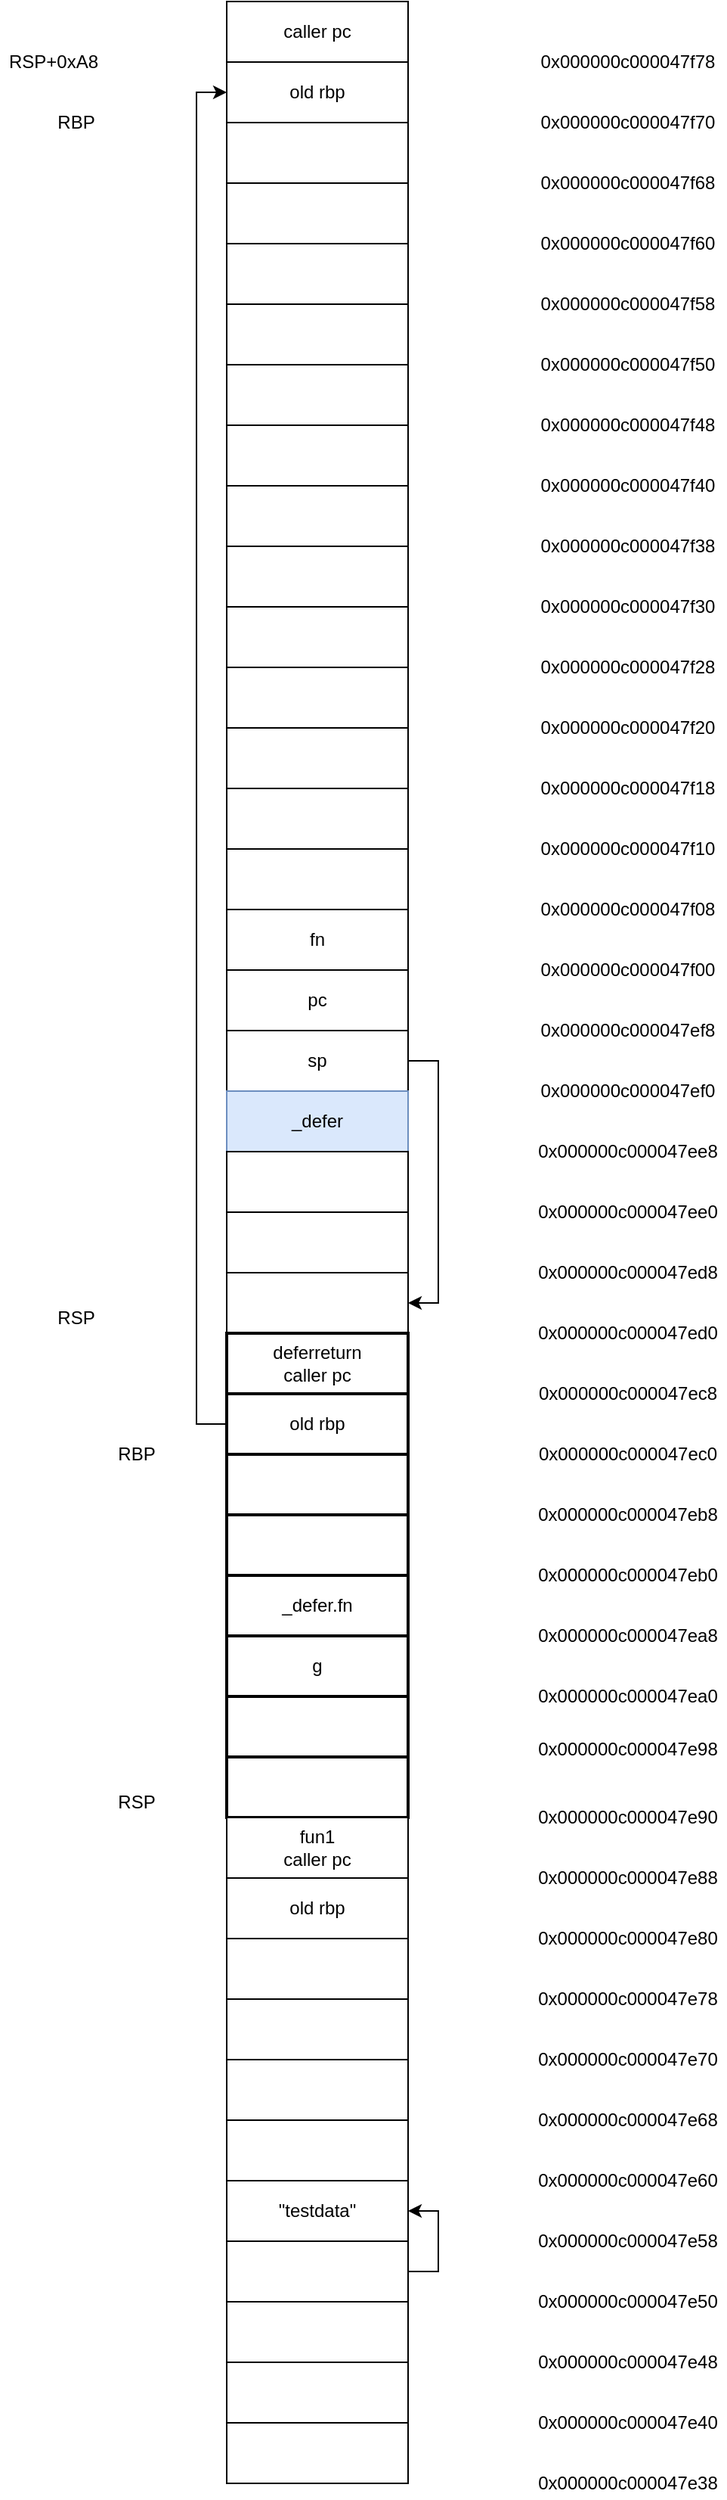 <mxfile version="16.6.4" type="github">
  <diagram name="Page-1" id="c7488fd3-1785-93aa-aadb-54a6760d102a">
    <mxGraphModel dx="2522" dy="704" grid="1" gridSize="10" guides="1" tooltips="1" connect="1" arrows="1" fold="1" page="1" pageScale="1" pageWidth="1100" pageHeight="850" background="none" math="0" shadow="0">
      <root>
        <mxCell id="0" />
        <mxCell id="1" parent="0" />
        <mxCell id="_agv1lfEYgulr-Ovr4a9-1" value="caller pc" style="rounded=0;whiteSpace=wrap;html=1;" vertex="1" parent="1">
          <mxGeometry x="120" y="120" width="120" height="40" as="geometry" />
        </mxCell>
        <mxCell id="_agv1lfEYgulr-Ovr4a9-2" value="0x000000c000047f78" style="text;html=1;align=center;verticalAlign=middle;resizable=0;points=[];autosize=1;strokeColor=none;fillColor=none;" vertex="1" parent="1">
          <mxGeometry x="320" y="150" width="130" height="20" as="geometry" />
        </mxCell>
        <mxCell id="_agv1lfEYgulr-Ovr4a9-3" value="old rbp" style="rounded=0;whiteSpace=wrap;html=1;" vertex="1" parent="1">
          <mxGeometry x="120" y="160" width="120" height="40" as="geometry" />
        </mxCell>
        <mxCell id="_agv1lfEYgulr-Ovr4a9-4" value="0x000000c000047f70" style="text;html=1;align=center;verticalAlign=middle;resizable=0;points=[];autosize=1;strokeColor=none;fillColor=none;" vertex="1" parent="1">
          <mxGeometry x="320" y="190" width="130" height="20" as="geometry" />
        </mxCell>
        <mxCell id="_agv1lfEYgulr-Ovr4a9-5" value="" style="rounded=0;whiteSpace=wrap;html=1;" vertex="1" parent="1">
          <mxGeometry x="120" y="200" width="120" height="40" as="geometry" />
        </mxCell>
        <mxCell id="_agv1lfEYgulr-Ovr4a9-6" value="0x000000c000047f68" style="text;html=1;align=center;verticalAlign=middle;resizable=0;points=[];autosize=1;strokeColor=none;fillColor=none;" vertex="1" parent="1">
          <mxGeometry x="320" y="230" width="130" height="20" as="geometry" />
        </mxCell>
        <mxCell id="_agv1lfEYgulr-Ovr4a9-7" value="" style="rounded=0;whiteSpace=wrap;html=1;" vertex="1" parent="1">
          <mxGeometry x="120" y="240" width="120" height="40" as="geometry" />
        </mxCell>
        <mxCell id="_agv1lfEYgulr-Ovr4a9-8" value="0x000000c000047f60" style="text;html=1;align=center;verticalAlign=middle;resizable=0;points=[];autosize=1;strokeColor=none;fillColor=none;" vertex="1" parent="1">
          <mxGeometry x="320" y="270" width="130" height="20" as="geometry" />
        </mxCell>
        <mxCell id="_agv1lfEYgulr-Ovr4a9-9" value="" style="rounded=0;whiteSpace=wrap;html=1;" vertex="1" parent="1">
          <mxGeometry x="120" y="280" width="120" height="40" as="geometry" />
        </mxCell>
        <mxCell id="_agv1lfEYgulr-Ovr4a9-10" value="0x000000c000047f58" style="text;html=1;align=center;verticalAlign=middle;resizable=0;points=[];autosize=1;strokeColor=none;fillColor=none;" vertex="1" parent="1">
          <mxGeometry x="320" y="310" width="130" height="20" as="geometry" />
        </mxCell>
        <mxCell id="_agv1lfEYgulr-Ovr4a9-11" value="" style="rounded=0;whiteSpace=wrap;html=1;" vertex="1" parent="1">
          <mxGeometry x="120" y="320" width="120" height="40" as="geometry" />
        </mxCell>
        <mxCell id="_agv1lfEYgulr-Ovr4a9-12" value="0x000000c000047f50" style="text;html=1;align=center;verticalAlign=middle;resizable=0;points=[];autosize=1;strokeColor=none;fillColor=none;" vertex="1" parent="1">
          <mxGeometry x="320" y="350" width="130" height="20" as="geometry" />
        </mxCell>
        <mxCell id="_agv1lfEYgulr-Ovr4a9-13" value="" style="rounded=0;whiteSpace=wrap;html=1;" vertex="1" parent="1">
          <mxGeometry x="120" y="360" width="120" height="40" as="geometry" />
        </mxCell>
        <mxCell id="_agv1lfEYgulr-Ovr4a9-14" value="0x000000c000047f48" style="text;html=1;align=center;verticalAlign=middle;resizable=0;points=[];autosize=1;strokeColor=none;fillColor=none;" vertex="1" parent="1">
          <mxGeometry x="320" y="390" width="130" height="20" as="geometry" />
        </mxCell>
        <mxCell id="_agv1lfEYgulr-Ovr4a9-15" value="" style="rounded=0;whiteSpace=wrap;html=1;" vertex="1" parent="1">
          <mxGeometry x="120" y="400" width="120" height="40" as="geometry" />
        </mxCell>
        <mxCell id="_agv1lfEYgulr-Ovr4a9-16" value="0x000000c000047f40" style="text;html=1;align=center;verticalAlign=middle;resizable=0;points=[];autosize=1;strokeColor=none;fillColor=none;" vertex="1" parent="1">
          <mxGeometry x="320" y="430" width="130" height="20" as="geometry" />
        </mxCell>
        <mxCell id="_agv1lfEYgulr-Ovr4a9-17" value="" style="rounded=0;whiteSpace=wrap;html=1;" vertex="1" parent="1">
          <mxGeometry x="120" y="440" width="120" height="40" as="geometry" />
        </mxCell>
        <mxCell id="_agv1lfEYgulr-Ovr4a9-18" value="0x000000c000047f38" style="text;html=1;align=center;verticalAlign=middle;resizable=0;points=[];autosize=1;strokeColor=none;fillColor=none;" vertex="1" parent="1">
          <mxGeometry x="320" y="470" width="130" height="20" as="geometry" />
        </mxCell>
        <mxCell id="_agv1lfEYgulr-Ovr4a9-19" value="" style="rounded=0;whiteSpace=wrap;html=1;" vertex="1" parent="1">
          <mxGeometry x="120" y="480" width="120" height="40" as="geometry" />
        </mxCell>
        <mxCell id="_agv1lfEYgulr-Ovr4a9-20" value="0x000000c000047f30" style="text;html=1;align=center;verticalAlign=middle;resizable=0;points=[];autosize=1;strokeColor=none;fillColor=none;" vertex="1" parent="1">
          <mxGeometry x="320" y="510" width="130" height="20" as="geometry" />
        </mxCell>
        <mxCell id="_agv1lfEYgulr-Ovr4a9-21" value="" style="rounded=0;whiteSpace=wrap;html=1;" vertex="1" parent="1">
          <mxGeometry x="120" y="520" width="120" height="40" as="geometry" />
        </mxCell>
        <mxCell id="_agv1lfEYgulr-Ovr4a9-22" value="0x000000c000047f28" style="text;html=1;align=center;verticalAlign=middle;resizable=0;points=[];autosize=1;strokeColor=none;fillColor=none;" vertex="1" parent="1">
          <mxGeometry x="320" y="550" width="130" height="20" as="geometry" />
        </mxCell>
        <mxCell id="_agv1lfEYgulr-Ovr4a9-23" value="" style="rounded=0;whiteSpace=wrap;html=1;" vertex="1" parent="1">
          <mxGeometry x="120" y="560" width="120" height="40" as="geometry" />
        </mxCell>
        <mxCell id="_agv1lfEYgulr-Ovr4a9-24" value="0x000000c000047f20" style="text;html=1;align=center;verticalAlign=middle;resizable=0;points=[];autosize=1;strokeColor=none;fillColor=none;" vertex="1" parent="1">
          <mxGeometry x="320" y="590" width="130" height="20" as="geometry" />
        </mxCell>
        <mxCell id="_agv1lfEYgulr-Ovr4a9-25" value="" style="rounded=0;whiteSpace=wrap;html=1;" vertex="1" parent="1">
          <mxGeometry x="120" y="600" width="120" height="40" as="geometry" />
        </mxCell>
        <mxCell id="_agv1lfEYgulr-Ovr4a9-26" value="0x000000c000047f18" style="text;html=1;align=center;verticalAlign=middle;resizable=0;points=[];autosize=1;strokeColor=none;fillColor=none;" vertex="1" parent="1">
          <mxGeometry x="320" y="630" width="130" height="20" as="geometry" />
        </mxCell>
        <mxCell id="_agv1lfEYgulr-Ovr4a9-27" value="" style="rounded=0;whiteSpace=wrap;html=1;" vertex="1" parent="1">
          <mxGeometry x="120" y="640" width="120" height="40" as="geometry" />
        </mxCell>
        <mxCell id="_agv1lfEYgulr-Ovr4a9-28" value="0x000000c000047f10" style="text;html=1;align=center;verticalAlign=middle;resizable=0;points=[];autosize=1;strokeColor=none;fillColor=none;" vertex="1" parent="1">
          <mxGeometry x="320" y="670" width="130" height="20" as="geometry" />
        </mxCell>
        <mxCell id="_agv1lfEYgulr-Ovr4a9-29" value="" style="rounded=0;whiteSpace=wrap;html=1;" vertex="1" parent="1">
          <mxGeometry x="120" y="680" width="120" height="40" as="geometry" />
        </mxCell>
        <mxCell id="_agv1lfEYgulr-Ovr4a9-30" value="0x000000c000047f08" style="text;html=1;align=center;verticalAlign=middle;resizable=0;points=[];autosize=1;strokeColor=none;fillColor=none;" vertex="1" parent="1">
          <mxGeometry x="320" y="710" width="130" height="20" as="geometry" />
        </mxCell>
        <mxCell id="_agv1lfEYgulr-Ovr4a9-31" value="fn" style="rounded=0;whiteSpace=wrap;html=1;" vertex="1" parent="1">
          <mxGeometry x="120" y="720" width="120" height="40" as="geometry" />
        </mxCell>
        <mxCell id="_agv1lfEYgulr-Ovr4a9-32" value="0x000000c000047f00" style="text;html=1;align=center;verticalAlign=middle;resizable=0;points=[];autosize=1;strokeColor=none;fillColor=none;" vertex="1" parent="1">
          <mxGeometry x="320" y="750" width="130" height="20" as="geometry" />
        </mxCell>
        <mxCell id="_agv1lfEYgulr-Ovr4a9-33" value="pc" style="rounded=0;whiteSpace=wrap;html=1;" vertex="1" parent="1">
          <mxGeometry x="120" y="760" width="120" height="40" as="geometry" />
        </mxCell>
        <mxCell id="_agv1lfEYgulr-Ovr4a9-34" value="0x000000c000047ef8" style="text;html=1;align=center;verticalAlign=middle;resizable=0;points=[];autosize=1;strokeColor=none;fillColor=none;" vertex="1" parent="1">
          <mxGeometry x="320" y="790" width="130" height="20" as="geometry" />
        </mxCell>
        <mxCell id="_agv1lfEYgulr-Ovr4a9-79" style="edgeStyle=orthogonalEdgeStyle;rounded=0;orthogonalLoop=1;jettySize=auto;html=1;exitX=1;exitY=0.5;exitDx=0;exitDy=0;entryX=1;entryY=0.5;entryDx=0;entryDy=0;" edge="1" parent="1" source="_agv1lfEYgulr-Ovr4a9-35" target="_agv1lfEYgulr-Ovr4a9-43">
          <mxGeometry relative="1" as="geometry" />
        </mxCell>
        <mxCell id="_agv1lfEYgulr-Ovr4a9-35" value="sp" style="rounded=0;whiteSpace=wrap;html=1;" vertex="1" parent="1">
          <mxGeometry x="120" y="800" width="120" height="40" as="geometry" />
        </mxCell>
        <mxCell id="_agv1lfEYgulr-Ovr4a9-36" value="0x000000c000047ef0" style="text;html=1;align=center;verticalAlign=middle;resizable=0;points=[];autosize=1;strokeColor=none;fillColor=none;" vertex="1" parent="1">
          <mxGeometry x="320" y="830" width="130" height="20" as="geometry" />
        </mxCell>
        <mxCell id="_agv1lfEYgulr-Ovr4a9-37" value="_defer" style="rounded=0;whiteSpace=wrap;html=1;fillColor=#dae8fc;strokeColor=#6c8ebf;" vertex="1" parent="1">
          <mxGeometry x="120" y="840" width="120" height="40" as="geometry" />
        </mxCell>
        <mxCell id="_agv1lfEYgulr-Ovr4a9-38" value="0x000000c000047ee8" style="text;html=1;align=center;verticalAlign=middle;resizable=0;points=[];autosize=1;strokeColor=none;fillColor=none;" vertex="1" parent="1">
          <mxGeometry x="320" y="870" width="130" height="20" as="geometry" />
        </mxCell>
        <mxCell id="_agv1lfEYgulr-Ovr4a9-39" value="" style="rounded=0;whiteSpace=wrap;html=1;" vertex="1" parent="1">
          <mxGeometry x="120" y="880" width="120" height="40" as="geometry" />
        </mxCell>
        <mxCell id="_agv1lfEYgulr-Ovr4a9-40" value="0x000000c000047ee0" style="text;html=1;align=center;verticalAlign=middle;resizable=0;points=[];autosize=1;strokeColor=none;fillColor=none;" vertex="1" parent="1">
          <mxGeometry x="320" y="910" width="130" height="20" as="geometry" />
        </mxCell>
        <mxCell id="_agv1lfEYgulr-Ovr4a9-41" value="" style="rounded=0;whiteSpace=wrap;html=1;" vertex="1" parent="1">
          <mxGeometry x="120" y="920" width="120" height="40" as="geometry" />
        </mxCell>
        <mxCell id="_agv1lfEYgulr-Ovr4a9-42" value="0x000000c000047ed8" style="text;html=1;align=center;verticalAlign=middle;resizable=0;points=[];autosize=1;strokeColor=none;fillColor=none;" vertex="1" parent="1">
          <mxGeometry x="320" y="950" width="130" height="20" as="geometry" />
        </mxCell>
        <mxCell id="_agv1lfEYgulr-Ovr4a9-43" value="" style="rounded=0;whiteSpace=wrap;html=1;" vertex="1" parent="1">
          <mxGeometry x="120" y="960" width="120" height="40" as="geometry" />
        </mxCell>
        <mxCell id="_agv1lfEYgulr-Ovr4a9-44" value="0x000000c000047ed0" style="text;html=1;align=center;verticalAlign=middle;resizable=0;points=[];autosize=1;strokeColor=none;fillColor=none;" vertex="1" parent="1">
          <mxGeometry x="320" y="990" width="130" height="20" as="geometry" />
        </mxCell>
        <mxCell id="_agv1lfEYgulr-Ovr4a9-49" value="&lt;span&gt;RSP+0xA8&lt;/span&gt;" style="text;html=1;align=center;verticalAlign=middle;resizable=0;points=[];autosize=1;strokeColor=none;fillColor=none;" vertex="1" parent="1">
          <mxGeometry x="-30" y="150" width="70" height="20" as="geometry" />
        </mxCell>
        <mxCell id="_agv1lfEYgulr-Ovr4a9-50" value="&lt;span&gt;RSP&lt;/span&gt;" style="text;html=1;align=center;verticalAlign=middle;resizable=0;points=[];autosize=1;strokeColor=none;fillColor=none;" vertex="1" parent="1">
          <mxGeometry y="980" width="40" height="20" as="geometry" />
        </mxCell>
        <mxCell id="_agv1lfEYgulr-Ovr4a9-51" value="RBP" style="text;html=1;align=center;verticalAlign=middle;resizable=0;points=[];autosize=1;strokeColor=none;fillColor=none;" vertex="1" parent="1">
          <mxGeometry y="190" width="40" height="20" as="geometry" />
        </mxCell>
        <mxCell id="_agv1lfEYgulr-Ovr4a9-52" value="deferreturn&lt;br&gt;caller pc" style="rounded=0;whiteSpace=wrap;html=1;strokeColor=default;strokeWidth=2;" vertex="1" parent="1">
          <mxGeometry x="120" y="1000" width="120" height="40" as="geometry" />
        </mxCell>
        <mxCell id="_agv1lfEYgulr-Ovr4a9-53" value="0x000000c000047ec8" style="text;html=1;align=center;verticalAlign=middle;resizable=0;points=[];autosize=1;strokeColor=none;fillColor=none;" vertex="1" parent="1">
          <mxGeometry x="320" y="1030" width="130" height="20" as="geometry" />
        </mxCell>
        <mxCell id="_agv1lfEYgulr-Ovr4a9-54" value="old rbp" style="rounded=0;whiteSpace=wrap;html=1;strokeColor=default;strokeWidth=2;" vertex="1" parent="1">
          <mxGeometry x="120" y="1040" width="120" height="40" as="geometry" />
        </mxCell>
        <mxCell id="_agv1lfEYgulr-Ovr4a9-55" value="" style="rounded=0;whiteSpace=wrap;html=1;strokeColor=default;strokeWidth=2;" vertex="1" parent="1">
          <mxGeometry x="120" y="1080" width="120" height="40" as="geometry" />
        </mxCell>
        <mxCell id="_agv1lfEYgulr-Ovr4a9-56" value="" style="rounded=0;whiteSpace=wrap;html=1;strokeColor=default;strokeWidth=2;" vertex="1" parent="1">
          <mxGeometry x="120" y="1120" width="120" height="40" as="geometry" />
        </mxCell>
        <mxCell id="_agv1lfEYgulr-Ovr4a9-57" value="0x000000c000047eb0" style="text;html=1;align=center;verticalAlign=middle;resizable=0;points=[];autosize=1;strokeColor=none;fillColor=none;" vertex="1" parent="1">
          <mxGeometry x="320" y="1150" width="130" height="20" as="geometry" />
        </mxCell>
        <mxCell id="_agv1lfEYgulr-Ovr4a9-58" value="0x000000c000047eb8" style="text;html=1;align=center;verticalAlign=middle;resizable=0;points=[];autosize=1;strokeColor=none;fillColor=none;" vertex="1" parent="1">
          <mxGeometry x="320" y="1110" width="130" height="20" as="geometry" />
        </mxCell>
        <mxCell id="_agv1lfEYgulr-Ovr4a9-59" value="0x000000c000047ec0" style="text;html=1;align=center;verticalAlign=middle;resizable=0;points=[];autosize=1;strokeColor=none;fillColor=none;" vertex="1" parent="1">
          <mxGeometry x="320" y="1070" width="130" height="20" as="geometry" />
        </mxCell>
        <mxCell id="_agv1lfEYgulr-Ovr4a9-60" value="&lt;span&gt;RSP&lt;/span&gt;" style="text;html=1;align=center;verticalAlign=middle;resizable=0;points=[];autosize=1;strokeColor=none;fillColor=none;" vertex="1" parent="1">
          <mxGeometry x="40" y="1300" width="40" height="20" as="geometry" />
        </mxCell>
        <mxCell id="_agv1lfEYgulr-Ovr4a9-61" value="RBP" style="text;html=1;align=center;verticalAlign=middle;resizable=0;points=[];autosize=1;strokeColor=none;fillColor=none;" vertex="1" parent="1">
          <mxGeometry x="40" y="1070" width="40" height="20" as="geometry" />
        </mxCell>
        <mxCell id="_agv1lfEYgulr-Ovr4a9-62" value="" style="rounded=0;whiteSpace=wrap;html=1;strokeColor=default;strokeWidth=2;" vertex="1" parent="1">
          <mxGeometry x="120" y="1120" width="120" height="40" as="geometry" />
        </mxCell>
        <mxCell id="_agv1lfEYgulr-Ovr4a9-63" value="" style="rounded=0;whiteSpace=wrap;html=1;strokeColor=default;strokeWidth=2;" vertex="1" parent="1">
          <mxGeometry x="120" y="1080" width="120" height="40" as="geometry" />
        </mxCell>
        <mxCell id="_agv1lfEYgulr-Ovr4a9-73" style="edgeStyle=orthogonalEdgeStyle;rounded=0;orthogonalLoop=1;jettySize=auto;html=1;exitX=0;exitY=0.5;exitDx=0;exitDy=0;entryX=0;entryY=0.5;entryDx=0;entryDy=0;" edge="1" parent="1" source="_agv1lfEYgulr-Ovr4a9-64" target="_agv1lfEYgulr-Ovr4a9-3">
          <mxGeometry relative="1" as="geometry" />
        </mxCell>
        <mxCell id="_agv1lfEYgulr-Ovr4a9-64" value="old rbp" style="rounded=0;whiteSpace=wrap;html=1;strokeColor=default;strokeWidth=2;" vertex="1" parent="1">
          <mxGeometry x="120" y="1040" width="120" height="40" as="geometry" />
        </mxCell>
        <mxCell id="_agv1lfEYgulr-Ovr4a9-65" value="_defer.fn" style="rounded=0;whiteSpace=wrap;html=1;strokeColor=default;strokeWidth=2;" vertex="1" parent="1">
          <mxGeometry x="120" y="1160" width="120" height="40" as="geometry" />
        </mxCell>
        <mxCell id="_agv1lfEYgulr-Ovr4a9-66" value="" style="rounded=0;whiteSpace=wrap;html=1;strokeColor=default;strokeWidth=2;" vertex="1" parent="1">
          <mxGeometry x="120" y="1280" width="120" height="40" as="geometry" />
        </mxCell>
        <mxCell id="_agv1lfEYgulr-Ovr4a9-67" value="" style="rounded=0;whiteSpace=wrap;html=1;strokeColor=default;strokeWidth=2;" vertex="1" parent="1">
          <mxGeometry x="120" y="1240" width="120" height="40" as="geometry" />
        </mxCell>
        <mxCell id="_agv1lfEYgulr-Ovr4a9-68" value="g" style="rounded=0;whiteSpace=wrap;html=1;strokeColor=default;strokeWidth=2;" vertex="1" parent="1">
          <mxGeometry x="120" y="1200" width="120" height="40" as="geometry" />
        </mxCell>
        <mxCell id="_agv1lfEYgulr-Ovr4a9-69" value="0x000000c000047ea8" style="text;html=1;align=center;verticalAlign=middle;resizable=0;points=[];autosize=1;strokeColor=none;fillColor=none;" vertex="1" parent="1">
          <mxGeometry x="320" y="1190" width="130" height="20" as="geometry" />
        </mxCell>
        <mxCell id="_agv1lfEYgulr-Ovr4a9-70" value="0x000000c000047ea0" style="text;html=1;align=center;verticalAlign=middle;resizable=0;points=[];autosize=1;strokeColor=none;fillColor=none;" vertex="1" parent="1">
          <mxGeometry x="320" y="1230" width="130" height="20" as="geometry" />
        </mxCell>
        <mxCell id="_agv1lfEYgulr-Ovr4a9-71" value="0x000000c000047e98" style="text;html=1;align=center;verticalAlign=middle;resizable=0;points=[];autosize=1;strokeColor=none;fillColor=none;" vertex="1" parent="1">
          <mxGeometry x="320" y="1265" width="130" height="20" as="geometry" />
        </mxCell>
        <mxCell id="_agv1lfEYgulr-Ovr4a9-72" value="0x000000c000047e90" style="text;html=1;align=center;verticalAlign=middle;resizable=0;points=[];autosize=1;strokeColor=none;fillColor=none;" vertex="1" parent="1">
          <mxGeometry x="320" y="1310" width="130" height="20" as="geometry" />
        </mxCell>
        <mxCell id="_agv1lfEYgulr-Ovr4a9-80" value="&lt;span&gt;fun1&lt;/span&gt;&lt;br&gt;&lt;span&gt;caller pc&lt;/span&gt;" style="rounded=0;whiteSpace=wrap;html=1;" vertex="1" parent="1">
          <mxGeometry x="120" y="1320" width="120" height="40" as="geometry" />
        </mxCell>
        <mxCell id="_agv1lfEYgulr-Ovr4a9-81" value="&lt;span&gt;old rbp&lt;/span&gt;" style="rounded=0;whiteSpace=wrap;html=1;" vertex="1" parent="1">
          <mxGeometry x="120" y="1360" width="120" height="40" as="geometry" />
        </mxCell>
        <mxCell id="_agv1lfEYgulr-Ovr4a9-82" value="" style="rounded=0;whiteSpace=wrap;html=1;" vertex="1" parent="1">
          <mxGeometry x="120" y="1400" width="120" height="40" as="geometry" />
        </mxCell>
        <mxCell id="_agv1lfEYgulr-Ovr4a9-83" value="" style="rounded=0;whiteSpace=wrap;html=1;" vertex="1" parent="1">
          <mxGeometry x="120" y="1440" width="120" height="40" as="geometry" />
        </mxCell>
        <mxCell id="_agv1lfEYgulr-Ovr4a9-84" value="0x000000c000047e88" style="text;html=1;align=center;verticalAlign=middle;resizable=0;points=[];autosize=1;strokeColor=none;fillColor=none;" vertex="1" parent="1">
          <mxGeometry x="320" y="1350" width="130" height="20" as="geometry" />
        </mxCell>
        <mxCell id="_agv1lfEYgulr-Ovr4a9-85" value="" style="rounded=0;whiteSpace=wrap;html=1;" vertex="1" parent="1">
          <mxGeometry x="120" y="1480" width="120" height="40" as="geometry" />
        </mxCell>
        <mxCell id="_agv1lfEYgulr-Ovr4a9-86" value="" style="rounded=0;whiteSpace=wrap;html=1;" vertex="1" parent="1">
          <mxGeometry x="120" y="1520" width="120" height="40" as="geometry" />
        </mxCell>
        <mxCell id="_agv1lfEYgulr-Ovr4a9-87" value="&quot;testdata&quot;" style="rounded=0;whiteSpace=wrap;html=1;" vertex="1" parent="1">
          <mxGeometry x="120" y="1560" width="120" height="40" as="geometry" />
        </mxCell>
        <mxCell id="_agv1lfEYgulr-Ovr4a9-103" style="edgeStyle=orthogonalEdgeStyle;rounded=0;orthogonalLoop=1;jettySize=auto;html=1;exitX=1;exitY=0.5;exitDx=0;exitDy=0;entryX=1;entryY=0.5;entryDx=0;entryDy=0;" edge="1" parent="1" source="_agv1lfEYgulr-Ovr4a9-88" target="_agv1lfEYgulr-Ovr4a9-87">
          <mxGeometry relative="1" as="geometry" />
        </mxCell>
        <mxCell id="_agv1lfEYgulr-Ovr4a9-88" value="" style="rounded=0;whiteSpace=wrap;html=1;" vertex="1" parent="1">
          <mxGeometry x="120" y="1600" width="120" height="40" as="geometry" />
        </mxCell>
        <mxCell id="_agv1lfEYgulr-Ovr4a9-89" value="" style="rounded=0;whiteSpace=wrap;html=1;" vertex="1" parent="1">
          <mxGeometry x="120" y="1640" width="120" height="40" as="geometry" />
        </mxCell>
        <mxCell id="_agv1lfEYgulr-Ovr4a9-90" value="" style="rounded=0;whiteSpace=wrap;html=1;" vertex="1" parent="1">
          <mxGeometry x="120" y="1680" width="120" height="40" as="geometry" />
        </mxCell>
        <mxCell id="_agv1lfEYgulr-Ovr4a9-91" value="" style="rounded=0;whiteSpace=wrap;html=1;" vertex="1" parent="1">
          <mxGeometry x="120" y="1720" width="120" height="40" as="geometry" />
        </mxCell>
        <mxCell id="_agv1lfEYgulr-Ovr4a9-92" value="0x000000c000047e38" style="text;html=1;align=center;verticalAlign=middle;resizable=0;points=[];autosize=1;strokeColor=none;fillColor=none;" vertex="1" parent="1">
          <mxGeometry x="320" y="1750" width="130" height="20" as="geometry" />
        </mxCell>
        <mxCell id="_agv1lfEYgulr-Ovr4a9-93" value="0x000000c000047e40" style="text;html=1;align=center;verticalAlign=middle;resizable=0;points=[];autosize=1;strokeColor=none;fillColor=none;" vertex="1" parent="1">
          <mxGeometry x="320" y="1710" width="130" height="20" as="geometry" />
        </mxCell>
        <mxCell id="_agv1lfEYgulr-Ovr4a9-94" value="0x000000c000047e48" style="text;html=1;align=center;verticalAlign=middle;resizable=0;points=[];autosize=1;strokeColor=none;fillColor=none;" vertex="1" parent="1">
          <mxGeometry x="320" y="1670" width="130" height="20" as="geometry" />
        </mxCell>
        <mxCell id="_agv1lfEYgulr-Ovr4a9-95" value="0x000000c000047e50" style="text;html=1;align=center;verticalAlign=middle;resizable=0;points=[];autosize=1;strokeColor=none;fillColor=none;" vertex="1" parent="1">
          <mxGeometry x="320" y="1630" width="130" height="20" as="geometry" />
        </mxCell>
        <mxCell id="_agv1lfEYgulr-Ovr4a9-96" value="0x000000c000047e58" style="text;html=1;align=center;verticalAlign=middle;resizable=0;points=[];autosize=1;strokeColor=none;fillColor=none;" vertex="1" parent="1">
          <mxGeometry x="320" y="1590" width="130" height="20" as="geometry" />
        </mxCell>
        <mxCell id="_agv1lfEYgulr-Ovr4a9-97" value="0x000000c000047e60" style="text;html=1;align=center;verticalAlign=middle;resizable=0;points=[];autosize=1;strokeColor=none;fillColor=none;" vertex="1" parent="1">
          <mxGeometry x="320" y="1550" width="130" height="20" as="geometry" />
        </mxCell>
        <mxCell id="_agv1lfEYgulr-Ovr4a9-98" value="0x000000c000047e68" style="text;html=1;align=center;verticalAlign=middle;resizable=0;points=[];autosize=1;strokeColor=none;fillColor=none;" vertex="1" parent="1">
          <mxGeometry x="320" y="1510" width="130" height="20" as="geometry" />
        </mxCell>
        <mxCell id="_agv1lfEYgulr-Ovr4a9-99" value="0x000000c000047e70" style="text;html=1;align=center;verticalAlign=middle;resizable=0;points=[];autosize=1;strokeColor=none;fillColor=none;" vertex="1" parent="1">
          <mxGeometry x="320" y="1470" width="130" height="20" as="geometry" />
        </mxCell>
        <mxCell id="_agv1lfEYgulr-Ovr4a9-100" value="0x000000c000047e78" style="text;html=1;align=center;verticalAlign=middle;resizable=0;points=[];autosize=1;strokeColor=none;fillColor=none;" vertex="1" parent="1">
          <mxGeometry x="320" y="1430" width="130" height="20" as="geometry" />
        </mxCell>
        <mxCell id="_agv1lfEYgulr-Ovr4a9-101" value="0x000000c000047e80" style="text;html=1;align=center;verticalAlign=middle;resizable=0;points=[];autosize=1;strokeColor=none;fillColor=none;" vertex="1" parent="1">
          <mxGeometry x="320" y="1390" width="130" height="20" as="geometry" />
        </mxCell>
      </root>
    </mxGraphModel>
  </diagram>
</mxfile>
